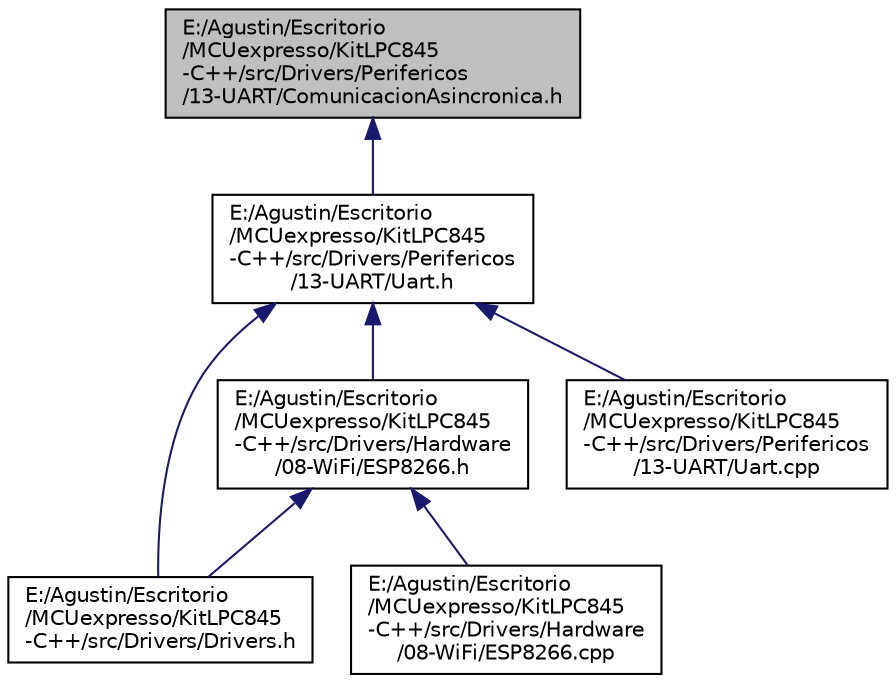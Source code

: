 digraph "E:/Agustin/Escritorio/MCUexpresso/KitLPC845-C++/src/Drivers/Perifericos/13-UART/ComunicacionAsincronica.h"
{
 // LATEX_PDF_SIZE
  edge [fontname="Helvetica",fontsize="10",labelfontname="Helvetica",labelfontsize="10"];
  node [fontname="Helvetica",fontsize="10",shape=record];
  Node1 [label="E:/Agustin/Escritorio\l/MCUexpresso/KitLPC845\l-C++/src/Drivers/Perifericos\l/13-UART/ComunicacionAsincronica.h",height=0.2,width=0.4,color="black", fillcolor="grey75", style="filled", fontcolor="black",tooltip="Objeto base para la creacion de comunicaciones asincrónicas."];
  Node1 -> Node2 [dir="back",color="midnightblue",fontsize="10",style="solid",fontname="Helvetica"];
  Node2 [label="E:/Agustin/Escritorio\l/MCUexpresso/KitLPC845\l-C++/src/Drivers/Perifericos\l/13-UART/Uart.h",height=0.2,width=0.4,color="black", fillcolor="white", style="filled",URL="$_uart_8h.html",tooltip="Breve descripción del objetivo del Módulo."];
  Node2 -> Node3 [dir="back",color="midnightblue",fontsize="10",style="solid",fontname="Helvetica"];
  Node3 [label="E:/Agustin/Escritorio\l/MCUexpresso/KitLPC845\l-C++/src/Drivers/Drivers.h",height=0.2,width=0.4,color="black", fillcolor="white", style="filled",URL="$_drivers_8h.html",tooltip="Archivo Master con todos los includes de perifericos del Kit."];
  Node2 -> Node4 [dir="back",color="midnightblue",fontsize="10",style="solid",fontname="Helvetica"];
  Node4 [label="E:/Agustin/Escritorio\l/MCUexpresso/KitLPC845\l-C++/src/Drivers/Hardware\l/08-WiFi/ESP8266.h",height=0.2,width=0.4,color="black", fillcolor="white", style="filled",URL="$_e_s_p8266_8h.html",tooltip="Breve descripción del Módulo."];
  Node4 -> Node3 [dir="back",color="midnightblue",fontsize="10",style="solid",fontname="Helvetica"];
  Node4 -> Node5 [dir="back",color="midnightblue",fontsize="10",style="solid",fontname="Helvetica"];
  Node5 [label="E:/Agustin/Escritorio\l/MCUexpresso/KitLPC845\l-C++/src/Drivers/Hardware\l/08-WiFi/ESP8266.cpp",height=0.2,width=0.4,color="black", fillcolor="white", style="filled",URL="$_e_s_p8266_8cpp.html",tooltip="Breve descripcion del modulo."];
  Node2 -> Node6 [dir="back",color="midnightblue",fontsize="10",style="solid",fontname="Helvetica"];
  Node6 [label="E:/Agustin/Escritorio\l/MCUexpresso/KitLPC845\l-C++/src/Drivers/Perifericos\l/13-UART/Uart.cpp",height=0.2,width=0.4,color="black", fillcolor="white", style="filled",URL="$_uart_8cpp.html",tooltip="Descripcion del modulo."];
}
